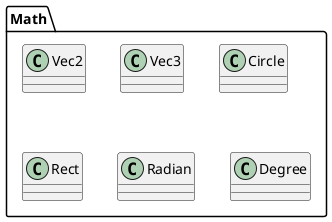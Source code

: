 @startuml Math
namespace Math{
  class Vec2{

  }
  class Vec3{

  }
  class Circle{

  }
  class Rect{

  }
  class Radian{

  }
  class Degree{

  }
}
@enduml